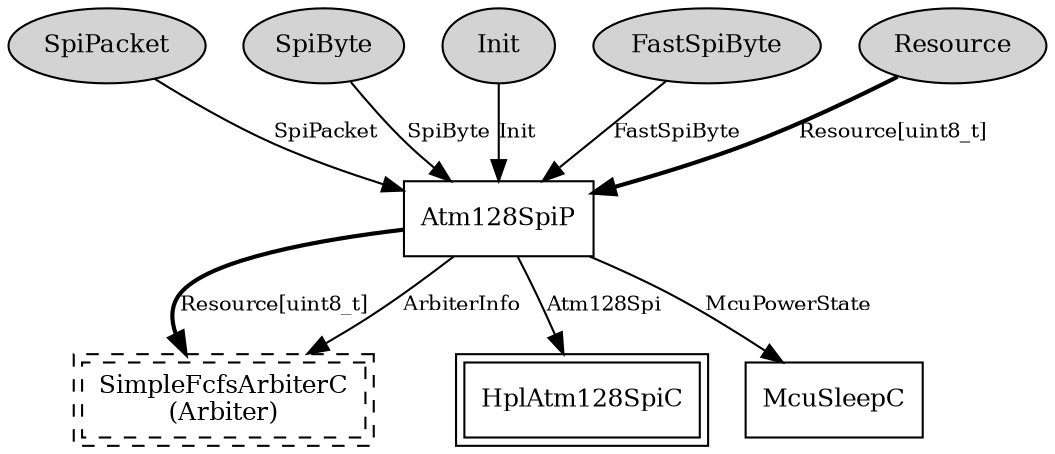 digraph "tos.chips.atm128.spi.Atm128SpiC" {
  n0x409aa648 [shape=ellipse, style=filled, label="SpiPacket", fontsize=12];
  "Atm128SpiP" [fontsize=12, shape=box, URL="../chtml/tos.chips.atm128.spi.Atm128SpiP.html"];
  n0x409aed48 [shape=ellipse, style=filled, label="SpiByte", fontsize=12];
  "Atm128SpiP" [fontsize=12, shape=box, URL="../chtml/tos.chips.atm128.spi.Atm128SpiP.html"];
  n0x409ae9c8 [shape=ellipse, style=filled, label="Init", fontsize=12];
  "Atm128SpiP" [fontsize=12, shape=box, URL="../chtml/tos.chips.atm128.spi.Atm128SpiP.html"];
  n0x409aa010 [shape=ellipse, style=filled, label="FastSpiByte", fontsize=12];
  "Atm128SpiP" [fontsize=12, shape=box, URL="../chtml/tos.chips.atm128.spi.Atm128SpiP.html"];
  n0x409aad98 [shape=ellipse, style=filled, label="Resource", fontsize=12];
  "Atm128SpiP" [fontsize=12, shape=box, URL="../chtml/tos.chips.atm128.spi.Atm128SpiP.html"];
  "Atm128SpiP" [fontsize=12, shape=box, URL="../chtml/tos.chips.atm128.spi.Atm128SpiP.html"];
  "Atm128SpiC.Arbiter" [fontsize=12, shape=box,peripheries=2, style=dashed, label="SimpleFcfsArbiterC\n(Arbiter)", URL="../chtml/tos.system.SimpleFcfsArbiterC.html"];
  "Atm128SpiP" [fontsize=12, shape=box, URL="../chtml/tos.chips.atm128.spi.Atm128SpiP.html"];
  "Atm128SpiC.Arbiter" [fontsize=12, shape=box,peripheries=2, style=dashed, label="SimpleFcfsArbiterC\n(Arbiter)", URL="../chtml/tos.system.SimpleFcfsArbiterC.html"];
  "Atm128SpiP" [fontsize=12, shape=box, URL="../chtml/tos.chips.atm128.spi.Atm128SpiP.html"];
  "HplAtm128SpiC" [fontsize=12, shape=box,peripheries=2, URL="../chtml/tos.chips.atm128.spi.HplAtm128SpiC.html"];
  "Atm128SpiP" [fontsize=12, shape=box, URL="../chtml/tos.chips.atm128.spi.Atm128SpiP.html"];
  "McuSleepC" [fontsize=12, shape=box, URL="../chtml/tos.chips.atm128.McuSleepC.html"];
  "n0x409aa648" -> "Atm128SpiP" [label="SpiPacket", URL="../ihtml/tos.interfaces.SpiPacket.html", fontsize=10];
  "n0x409aed48" -> "Atm128SpiP" [label="SpiByte", URL="../ihtml/tos.interfaces.SpiByte.html", fontsize=10];
  "n0x409ae9c8" -> "Atm128SpiP" [label="Init", URL="../ihtml/tos.interfaces.Init.html", fontsize=10];
  "n0x409aa010" -> "Atm128SpiP" [label="FastSpiByte", URL="../ihtml/tos.interfaces.FastSpiByte.html", fontsize=10];
  "n0x409aad98" -> "Atm128SpiP" [label="Resource[uint8_t]", style=bold, URL="../ihtml/tos.interfaces.Resource.html", fontsize=10];
  "Atm128SpiP" -> "Atm128SpiC.Arbiter" [label="Resource[uint8_t]", style=bold, URL="../ihtml/tos.interfaces.Resource.html", fontsize=10];
  "Atm128SpiP" -> "Atm128SpiC.Arbiter" [label="ArbiterInfo", URL="../ihtml/tos.interfaces.ArbiterInfo.html", fontsize=10];
  "Atm128SpiP" -> "HplAtm128SpiC" [label="Atm128Spi", URL="../ihtml/tos.chips.atm128.spi.Atm128Spi.html", fontsize=10];
  "Atm128SpiP" -> "McuSleepC" [label="McuPowerState", URL="../ihtml/tos.interfaces.McuPowerState.html", fontsize=10];
}
